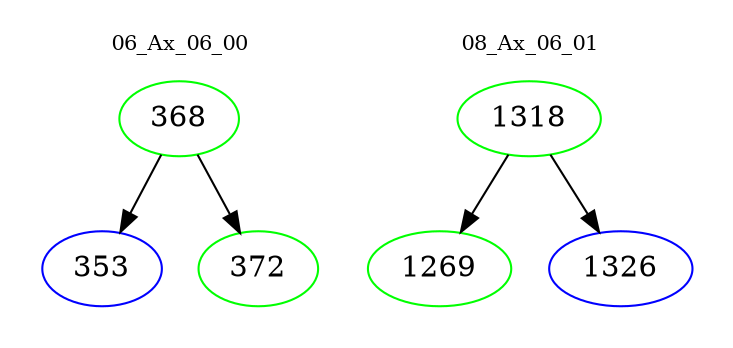 digraph{
subgraph cluster_0 {
color = white
label = "06_Ax_06_00";
fontsize=10;
T0_368 [label="368", color="green"]
T0_368 -> T0_353 [color="black"]
T0_353 [label="353", color="blue"]
T0_368 -> T0_372 [color="black"]
T0_372 [label="372", color="green"]
}
subgraph cluster_1 {
color = white
label = "08_Ax_06_01";
fontsize=10;
T1_1318 [label="1318", color="green"]
T1_1318 -> T1_1269 [color="black"]
T1_1269 [label="1269", color="green"]
T1_1318 -> T1_1326 [color="black"]
T1_1326 [label="1326", color="blue"]
}
}
